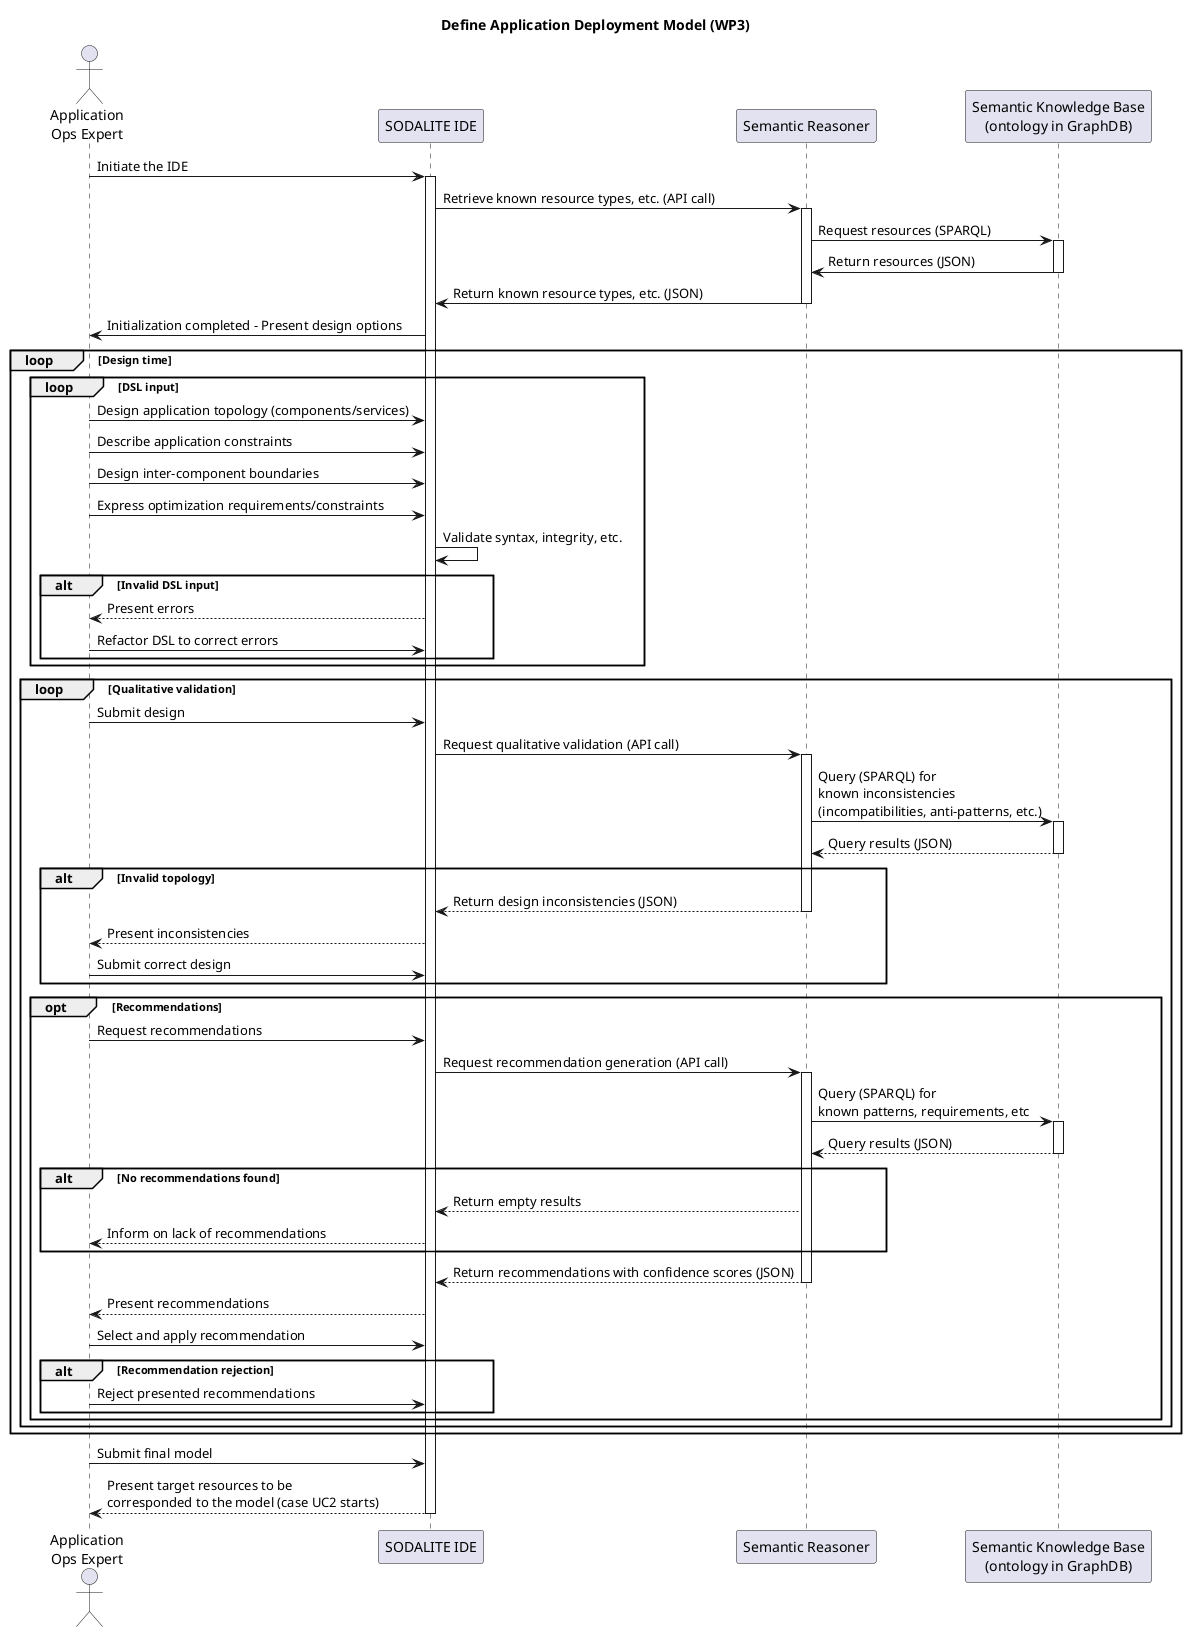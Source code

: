 @startuml

title Define Application Deployment Model (WP3)

actor "Application\nOps Expert" as ops
participant "SODALITE IDE" as editor
participant "Semantic Reasoner" as reasoner
participant "Semantic Knowledge Base\n(ontology in GraphDB)" as ontology

ops->editor: Initiate the IDE
activate editor
editor->reasoner: Retrieve known resource types, etc. (API call)
activate reasoner
reasoner->ontology: Request resources (SPARQL)
activate ontology
ontology->reasoner: Return resources (JSON)
deactivate ontology
reasoner->editor: Return known resource types, etc. (JSON)
deactivate reasoner
editor->ops: Initialization completed - Present design options

loop Design time

    loop DSL input
        ops->editor: Design application topology (components/services)
        ops->editor: Describe application constraints
        ops->editor: Design inter-component boundaries
        ops->editor: Express optimization requirements/constraints

        editor -> editor: Validate syntax, integrity, etc.

        alt Invalid DSL input
            editor-->ops: Present errors
            ops->editor: Refactor DSL to correct errors
        end
    end

    loop Qualitative validation

        ops->editor: Submit design
        editor->reasoner: Request qualitative validation (API call)

        activate reasoner
        reasoner->ontology: Query (SPARQL) for \nknown inconsistencies\n(incompatibilities, anti-patterns, etc.)
        activate ontology
        ontology-->reasoner: Query results (JSON)
        deactivate ontology

        alt Invalid topology
            reasoner-->editor: Return design inconsistencies (JSON)
            deactivate reasoner
            editor-->ops: Present inconsistencies
            ops->editor: Submit correct design
        end

        opt Recommendations
            ops->editor: Request recommendations
            editor->reasoner: Request recommendation generation (API call)
            activate reasoner
            reasoner->ontology: Query (SPARQL) for \nknown patterns, requirements, etc
            activate ontology
            ontology-->reasoner: Query results (JSON)
            deactivate ontology

            alt No recommendations found
                reasoner-->editor: Return empty results
                editor-->ops: Inform on lack of recommendations
            end

            reasoner-->editor: Return recommendations with confidence scores (JSON)
            deactivate reasoner

            editor-->ops: Present recommendations
            ops->editor: Select and apply recommendation

            alt Recommendation rejection
                ops->editor: Reject presented recommendations
            end
        end
    end

end

ops->editor: Submit final model

editor-->ops: Present target resources to be \ncorresponded to the model (case UC2 starts)

deactivate editor


@enduml
